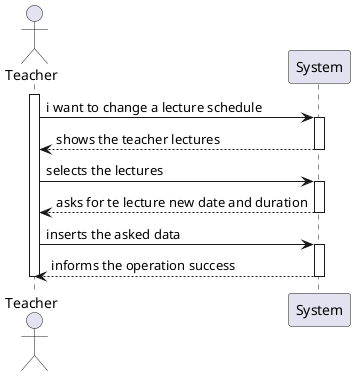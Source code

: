 @startuml

Actor Teacher

activate Teacher
Teacher -> System: i want to change a lecture schedule
activate System
System --> Teacher: shows the teacher lectures
deactivate System
Teacher -> System: selects the lectures
activate System
System --> Teacher: asks for te lecture new date and duration
deactivate System
Teacher -> System : inserts the asked data
activate System
System --> Teacher: informs the operation success
deactivate System
deactivate Teacher

@enduml